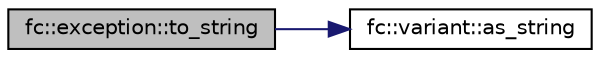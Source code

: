 digraph "fc::exception::to_string"
{
  edge [fontname="Helvetica",fontsize="10",labelfontname="Helvetica",labelfontsize="10"];
  node [fontname="Helvetica",fontsize="10",shape=record];
  rankdir="LR";
  Node13 [label="fc::exception::to_string",height=0.2,width=0.4,color="black", fillcolor="grey75", style="filled", fontcolor="black"];
  Node13 -> Node14 [color="midnightblue",fontsize="10",style="solid",fontname="Helvetica"];
  Node14 [label="fc::variant::as_string",height=0.2,width=0.4,color="black", fillcolor="white", style="filled",URL="$classfc_1_1variant.html#acbd70a93184e4277631f2a261acb707c"];
}
